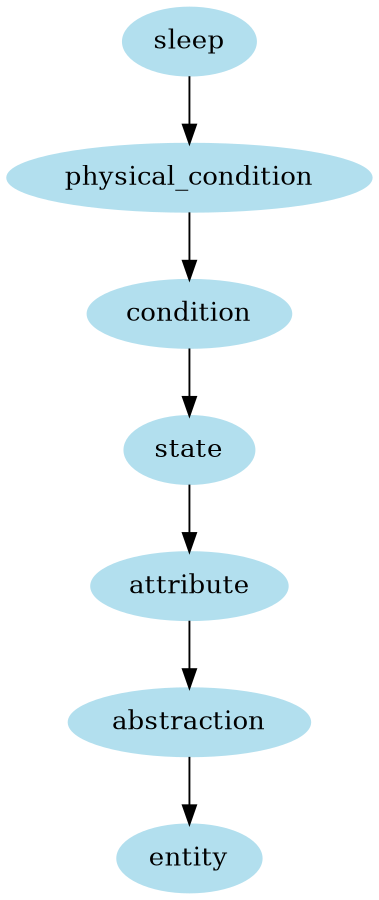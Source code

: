 digraph unix {
	node [color=lightblue2 style=filled]
	size="6,6"
	sleep -> physical_condition
	physical_condition -> condition
	condition -> state
	state -> attribute
	attribute -> abstraction
	abstraction -> entity
}
